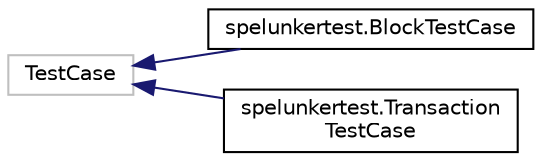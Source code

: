 digraph "Graphical Class Hierarchy"
{
  edge [fontname="Helvetica",fontsize="10",labelfontname="Helvetica",labelfontsize="10"];
  node [fontname="Helvetica",fontsize="10",shape=record];
  rankdir="LR";
  Node1 [label="TestCase",height=0.2,width=0.4,color="grey75", fillcolor="white", style="filled"];
  Node1 -> Node2 [dir="back",color="midnightblue",fontsize="10",style="solid",fontname="Helvetica"];
  Node2 [label="spelunkertest.BlockTestCase",height=0.2,width=0.4,color="black", fillcolor="white", style="filled",URL="$classspelunkertest_1_1BlockTestCase.html"];
  Node1 -> Node3 [dir="back",color="midnightblue",fontsize="10",style="solid",fontname="Helvetica"];
  Node3 [label="spelunkertest.Transaction\lTestCase",height=0.2,width=0.4,color="black", fillcolor="white", style="filled",URL="$classspelunkertest_1_1TransactionTestCase.html"];
}
